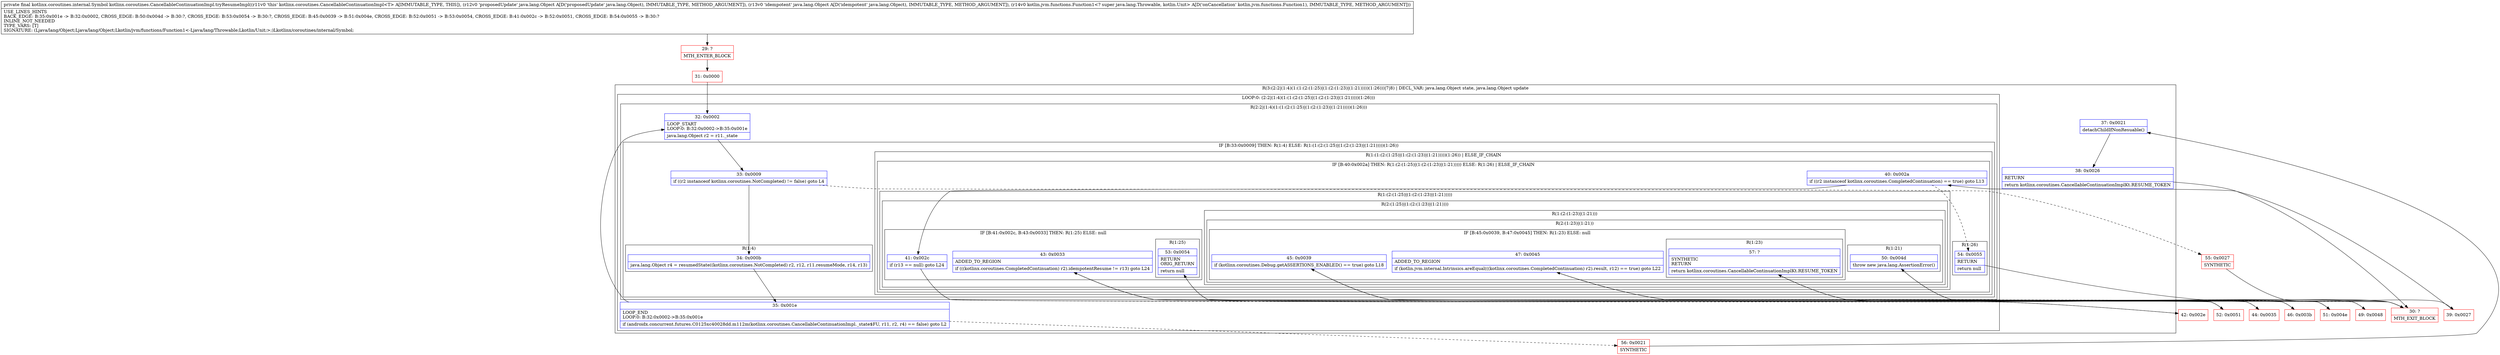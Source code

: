 digraph "CFG forkotlinx.coroutines.CancellableContinuationImpl.tryResumeImpl(Ljava\/lang\/Object;Ljava\/lang\/Object;Lkotlin\/jvm\/functions\/Function1;)Lkotlinx\/coroutines\/internal\/Symbol;" {
subgraph cluster_Region_1969139444 {
label = "R(3:(2:2|(1:4)(1:(1:(2:(1:25)|(1:(2:(1:23)|(1:21)))))(1:26)))|7|8) | DECL_VAR: java.lang.Object state, java.lang.Object update\l";
node [shape=record,color=blue];
subgraph cluster_LoopRegion_1915766432 {
label = "LOOP:0: (2:2|(1:4)(1:(1:(2:(1:25)|(1:(2:(1:23)|(1:21)))))(1:26)))";
node [shape=record,color=blue];
Node_35 [shape=record,label="{35\:\ 0x001e|LOOP_END\lLOOP:0: B:32:0x0002\-\>B:35:0x001e\l|if (androidx.concurrent.futures.C0125xc40028dd.m112m(kotlinx.coroutines.CancellableContinuationImpl._state$FU, r11, r2, r4) == false) goto L2\l}"];
subgraph cluster_Region_2111561924 {
label = "R(2:2|(1:4)(1:(1:(2:(1:25)|(1:(2:(1:23)|(1:21)))))(1:26)))";
node [shape=record,color=blue];
Node_32 [shape=record,label="{32\:\ 0x0002|LOOP_START\lLOOP:0: B:32:0x0002\-\>B:35:0x001e\l|java.lang.Object r2 = r11._state\l}"];
subgraph cluster_IfRegion_821230328 {
label = "IF [B:33:0x0009] THEN: R(1:4) ELSE: R(1:(1:(2:(1:25)|(1:(2:(1:23)|(1:21)))))(1:26))";
node [shape=record,color=blue];
Node_33 [shape=record,label="{33\:\ 0x0009|if ((r2 instanceof kotlinx.coroutines.NotCompleted) != false) goto L4\l}"];
subgraph cluster_Region_800146446 {
label = "R(1:4)";
node [shape=record,color=blue];
Node_34 [shape=record,label="{34\:\ 0x000b|java.lang.Object r4 = resumedState((kotlinx.coroutines.NotCompleted) r2, r12, r11.resumeMode, r14, r13)\l}"];
}
subgraph cluster_Region_701307214 {
label = "R(1:(1:(2:(1:25)|(1:(2:(1:23)|(1:21)))))(1:26)) | ELSE_IF_CHAIN\l";
node [shape=record,color=blue];
subgraph cluster_IfRegion_223235324 {
label = "IF [B:40:0x002a] THEN: R(1:(2:(1:25)|(1:(2:(1:23)|(1:21))))) ELSE: R(1:26) | ELSE_IF_CHAIN\l";
node [shape=record,color=blue];
Node_40 [shape=record,label="{40\:\ 0x002a|if ((r2 instanceof kotlinx.coroutines.CompletedContinuation) == true) goto L13\l}"];
subgraph cluster_Region_1238463738 {
label = "R(1:(2:(1:25)|(1:(2:(1:23)|(1:21)))))";
node [shape=record,color=blue];
subgraph cluster_Region_179443353 {
label = "R(2:(1:25)|(1:(2:(1:23)|(1:21))))";
node [shape=record,color=blue];
subgraph cluster_IfRegion_2101026483 {
label = "IF [B:41:0x002c, B:43:0x0033] THEN: R(1:25) ELSE: null";
node [shape=record,color=blue];
Node_41 [shape=record,label="{41\:\ 0x002c|if (r13 == null) goto L24\l}"];
Node_43 [shape=record,label="{43\:\ 0x0033|ADDED_TO_REGION\l|if (((kotlinx.coroutines.CompletedContinuation) r2).idempotentResume != r13) goto L24\l}"];
subgraph cluster_Region_169549877 {
label = "R(1:25)";
node [shape=record,color=blue];
Node_53 [shape=record,label="{53\:\ 0x0054|RETURN\lORIG_RETURN\l|return null\l}"];
}
}
subgraph cluster_Region_1272794961 {
label = "R(1:(2:(1:23)|(1:21)))";
node [shape=record,color=blue];
subgraph cluster_Region_157910132 {
label = "R(2:(1:23)|(1:21))";
node [shape=record,color=blue];
subgraph cluster_IfRegion_1513692886 {
label = "IF [B:45:0x0039, B:47:0x0045] THEN: R(1:23) ELSE: null";
node [shape=record,color=blue];
Node_45 [shape=record,label="{45\:\ 0x0039|if (kotlinx.coroutines.Debug.getASSERTIONS_ENABLED() == true) goto L18\l}"];
Node_47 [shape=record,label="{47\:\ 0x0045|ADDED_TO_REGION\l|if (kotlin.jvm.internal.Intrinsics.areEqual(((kotlinx.coroutines.CompletedContinuation) r2).result, r12) == true) goto L22\l}"];
subgraph cluster_Region_326458654 {
label = "R(1:23)";
node [shape=record,color=blue];
Node_57 [shape=record,label="{57\:\ ?|SYNTHETIC\lRETURN\l|return kotlinx.coroutines.CancellableContinuationImplKt.RESUME_TOKEN\l}"];
}
}
subgraph cluster_Region_1086115277 {
label = "R(1:21)";
node [shape=record,color=blue];
Node_50 [shape=record,label="{50\:\ 0x004d|throw new java.lang.AssertionError()\l}"];
}
}
}
}
}
subgraph cluster_Region_1631237452 {
label = "R(1:26)";
node [shape=record,color=blue];
Node_54 [shape=record,label="{54\:\ 0x0055|RETURN\l|return null\l}"];
}
}
}
}
}
}
Node_37 [shape=record,label="{37\:\ 0x0021|detachChildIfNonResuable()\l}"];
Node_38 [shape=record,label="{38\:\ 0x0026|RETURN\l|return kotlinx.coroutines.CancellableContinuationImplKt.RESUME_TOKEN\l}"];
}
Node_29 [shape=record,color=red,label="{29\:\ ?|MTH_ENTER_BLOCK\l}"];
Node_31 [shape=record,color=red,label="{31\:\ 0x0000}"];
Node_56 [shape=record,color=red,label="{56\:\ 0x0021|SYNTHETIC\l}"];
Node_30 [shape=record,color=red,label="{30\:\ ?|MTH_EXIT_BLOCK\l}"];
Node_55 [shape=record,color=red,label="{55\:\ 0x0027|SYNTHETIC\l}"];
Node_39 [shape=record,color=red,label="{39\:\ 0x0027}"];
Node_42 [shape=record,color=red,label="{42\:\ 0x002e}"];
Node_44 [shape=record,color=red,label="{44\:\ 0x0035}"];
Node_46 [shape=record,color=red,label="{46\:\ 0x003b}"];
Node_49 [shape=record,color=red,label="{49\:\ 0x0048}"];
Node_51 [shape=record,color=red,label="{51\:\ 0x004e}"];
Node_52 [shape=record,color=red,label="{52\:\ 0x0051}"];
MethodNode[shape=record,label="{private final kotlinx.coroutines.internal.Symbol kotlinx.coroutines.CancellableContinuationImpl.tryResumeImpl((r11v0 'this' kotlinx.coroutines.CancellableContinuationImpl\<T\> A[IMMUTABLE_TYPE, THIS]), (r12v0 'proposedUpdate' java.lang.Object A[D('proposedUpdate' java.lang.Object), IMMUTABLE_TYPE, METHOD_ARGUMENT]), (r13v0 'idempotent' java.lang.Object A[D('idempotent' java.lang.Object), IMMUTABLE_TYPE, METHOD_ARGUMENT]), (r14v0 kotlin.jvm.functions.Function1\<? super java.lang.Throwable, kotlin.Unit\> A[D('onCancellation' kotlin.jvm.functions.Function1), IMMUTABLE_TYPE, METHOD_ARGUMENT]))  | USE_LINES_HINTS\lBACK_EDGE: B:35:0x001e \-\> B:32:0x0002, CROSS_EDGE: B:50:0x004d \-\> B:30:?, CROSS_EDGE: B:53:0x0054 \-\> B:30:?, CROSS_EDGE: B:45:0x0039 \-\> B:51:0x004e, CROSS_EDGE: B:52:0x0051 \-\> B:53:0x0054, CROSS_EDGE: B:41:0x002c \-\> B:52:0x0051, CROSS_EDGE: B:54:0x0055 \-\> B:30:?\lINLINE_NOT_NEEDED\lTYPE_VARS: [T]\lSIGNATURE: (Ljava\/lang\/Object;Ljava\/lang\/Object;Lkotlin\/jvm\/functions\/Function1\<\-Ljava\/lang\/Throwable;Lkotlin\/Unit;\>;)Lkotlinx\/coroutines\/internal\/Symbol;\l}"];
MethodNode -> Node_29;Node_35 -> Node_32;
Node_35 -> Node_56[style=dashed];
Node_32 -> Node_33;
Node_33 -> Node_34;
Node_33 -> Node_55[style=dashed];
Node_34 -> Node_35;
Node_40 -> Node_41;
Node_40 -> Node_54[style=dashed];
Node_41 -> Node_42[style=dashed];
Node_41 -> Node_52;
Node_43 -> Node_44[style=dashed];
Node_43 -> Node_52;
Node_53 -> Node_30;
Node_45 -> Node_46;
Node_45 -> Node_51[style=dashed];
Node_47 -> Node_49[style=dashed];
Node_47 -> Node_51;
Node_57 -> Node_30;
Node_50 -> Node_30;
Node_54 -> Node_30;
Node_37 -> Node_38;
Node_38 -> Node_30;
Node_29 -> Node_31;
Node_31 -> Node_32;
Node_56 -> Node_37;
Node_55 -> Node_39;
Node_39 -> Node_40;
Node_42 -> Node_43;
Node_44 -> Node_45;
Node_46 -> Node_47;
Node_49 -> Node_50;
Node_51 -> Node_57;
Node_52 -> Node_53;
}

